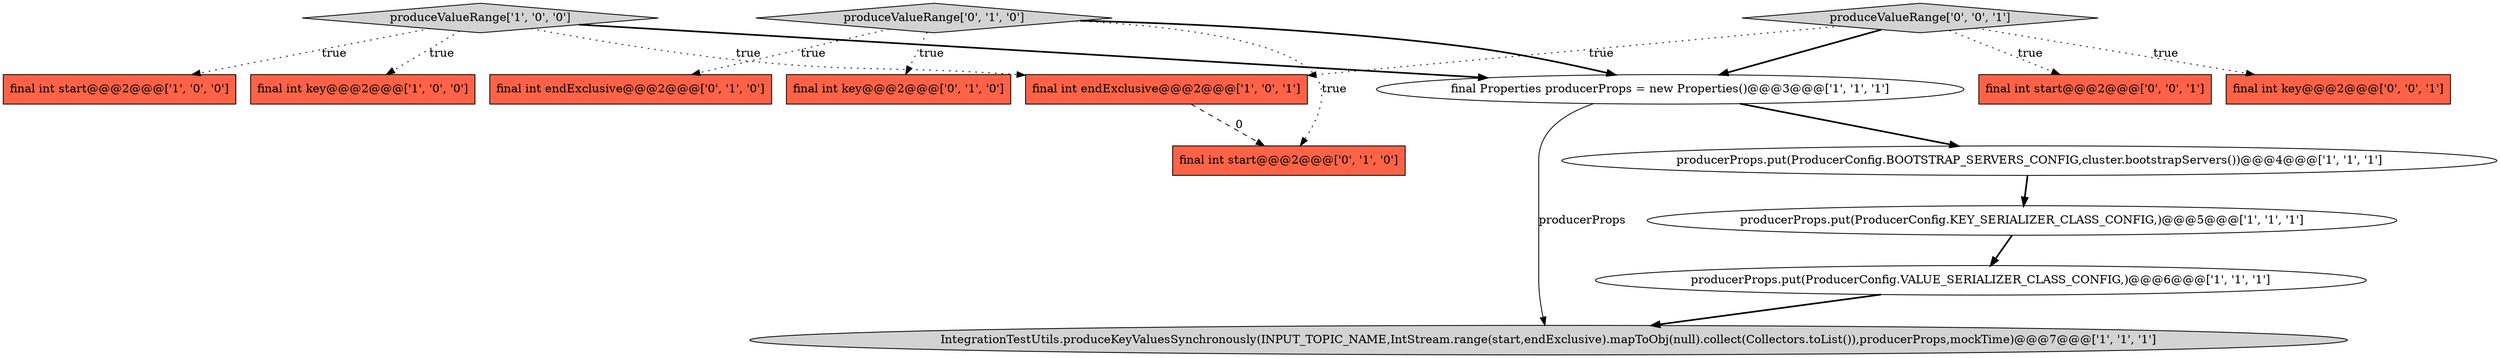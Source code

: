 digraph {
1 [style = filled, label = "producerProps.put(ProducerConfig.KEY_SERIALIZER_CLASS_CONFIG,)@@@5@@@['1', '1', '1']", fillcolor = white, shape = ellipse image = "AAA0AAABBB1BBB"];
13 [style = filled, label = "final int start@@@2@@@['0', '0', '1']", fillcolor = tomato, shape = box image = "AAA0AAABBB3BBB"];
0 [style = filled, label = "final int key@@@2@@@['1', '0', '0']", fillcolor = tomato, shape = box image = "AAA0AAABBB1BBB"];
14 [style = filled, label = "final int key@@@2@@@['0', '0', '1']", fillcolor = tomato, shape = box image = "AAA0AAABBB3BBB"];
5 [style = filled, label = "producerProps.put(ProducerConfig.BOOTSTRAP_SERVERS_CONFIG,cluster.bootstrapServers())@@@4@@@['1', '1', '1']", fillcolor = white, shape = ellipse image = "AAA0AAABBB1BBB"];
6 [style = filled, label = "final int start@@@2@@@['1', '0', '0']", fillcolor = tomato, shape = box image = "AAA0AAABBB1BBB"];
3 [style = filled, label = "final Properties producerProps = new Properties()@@@3@@@['1', '1', '1']", fillcolor = white, shape = ellipse image = "AAA0AAABBB1BBB"];
8 [style = filled, label = "produceValueRange['1', '0', '0']", fillcolor = lightgray, shape = diamond image = "AAA0AAABBB1BBB"];
15 [style = filled, label = "produceValueRange['0', '0', '1']", fillcolor = lightgray, shape = diamond image = "AAA0AAABBB3BBB"];
4 [style = filled, label = "IntegrationTestUtils.produceKeyValuesSynchronously(INPUT_TOPIC_NAME,IntStream.range(start,endExclusive).mapToObj(null).collect(Collectors.toList()),producerProps,mockTime)@@@7@@@['1', '1', '1']", fillcolor = lightgray, shape = ellipse image = "AAA0AAABBB1BBB"];
12 [style = filled, label = "produceValueRange['0', '1', '0']", fillcolor = lightgray, shape = diamond image = "AAA0AAABBB2BBB"];
9 [style = filled, label = "final int endExclusive@@@2@@@['0', '1', '0']", fillcolor = tomato, shape = box image = "AAA0AAABBB2BBB"];
11 [style = filled, label = "final int start@@@2@@@['0', '1', '0']", fillcolor = tomato, shape = box image = "AAA1AAABBB2BBB"];
7 [style = filled, label = "final int endExclusive@@@2@@@['1', '0', '1']", fillcolor = tomato, shape = box image = "AAA0AAABBB1BBB"];
10 [style = filled, label = "final int key@@@2@@@['0', '1', '0']", fillcolor = tomato, shape = box image = "AAA0AAABBB2BBB"];
2 [style = filled, label = "producerProps.put(ProducerConfig.VALUE_SERIALIZER_CLASS_CONFIG,)@@@6@@@['1', '1', '1']", fillcolor = white, shape = ellipse image = "AAA0AAABBB1BBB"];
7->11 [style = dashed, label="0"];
5->1 [style = bold, label=""];
8->7 [style = dotted, label="true"];
8->0 [style = dotted, label="true"];
1->2 [style = bold, label=""];
3->5 [style = bold, label=""];
12->3 [style = bold, label=""];
3->4 [style = solid, label="producerProps"];
8->6 [style = dotted, label="true"];
12->10 [style = dotted, label="true"];
15->14 [style = dotted, label="true"];
15->7 [style = dotted, label="true"];
15->3 [style = bold, label=""];
12->9 [style = dotted, label="true"];
2->4 [style = bold, label=""];
15->13 [style = dotted, label="true"];
8->3 [style = bold, label=""];
12->11 [style = dotted, label="true"];
}

